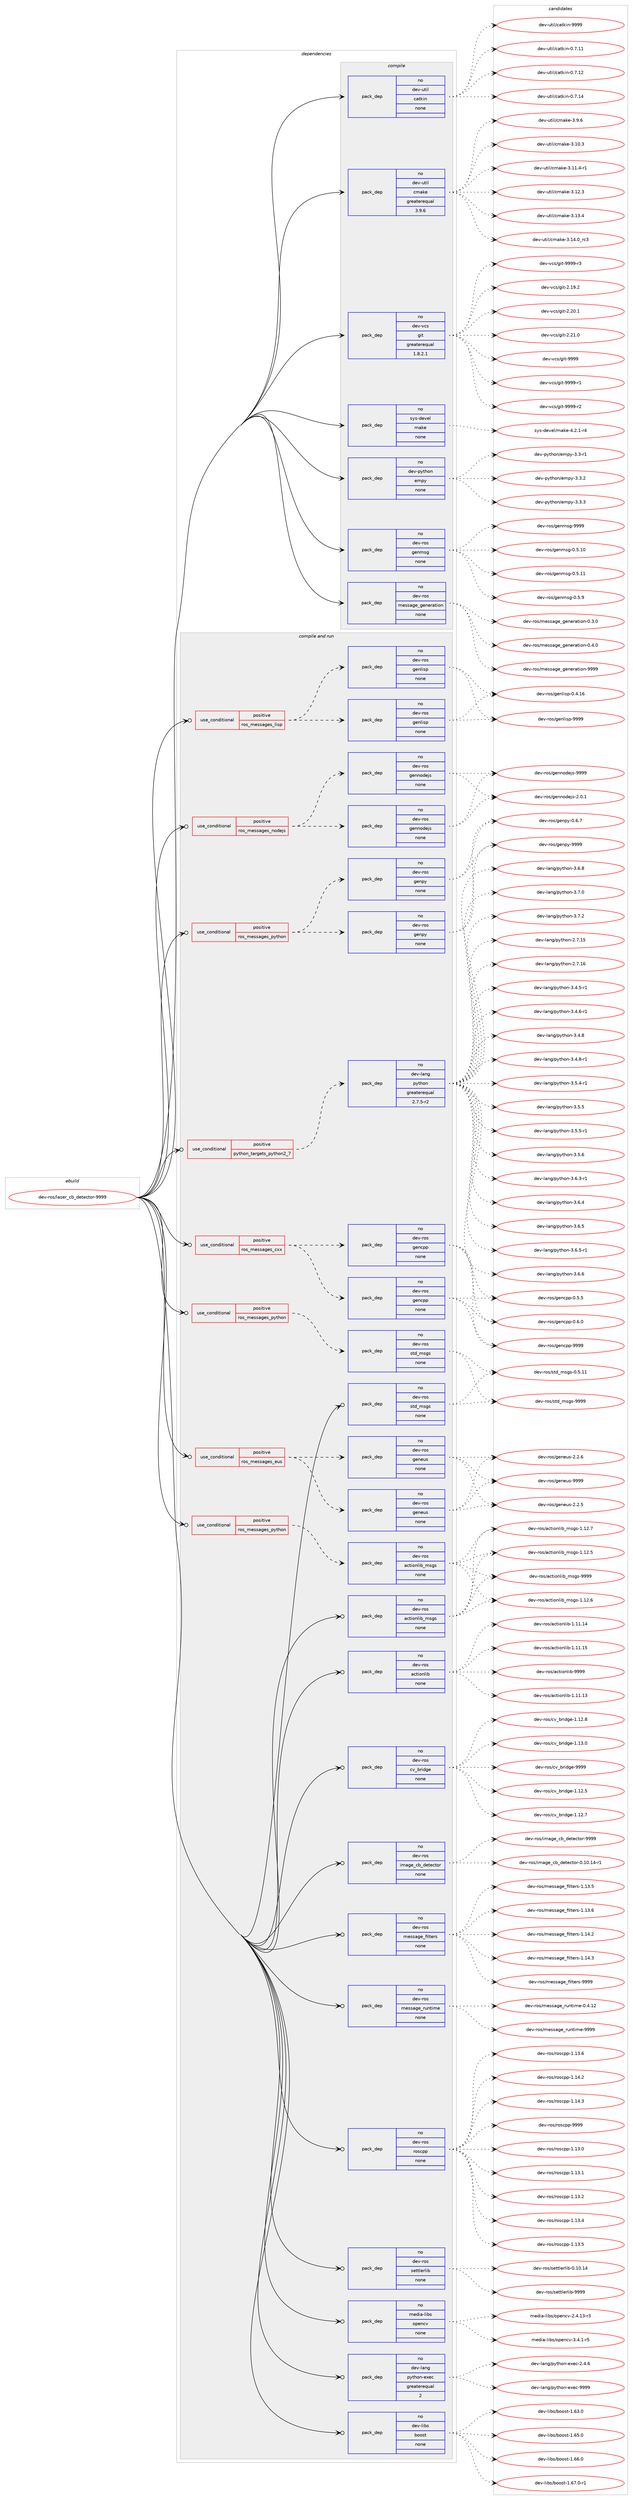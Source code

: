 digraph prolog {

# *************
# Graph options
# *************

newrank=true;
concentrate=true;
compound=true;
graph [rankdir=LR,fontname=Helvetica,fontsize=10,ranksep=1.5];#, ranksep=2.5, nodesep=0.2];
edge  [arrowhead=vee];
node  [fontname=Helvetica,fontsize=10];

# **********
# The ebuild
# **********

subgraph cluster_leftcol {
color=gray;
rank=same;
label=<<i>ebuild</i>>;
id [label="dev-ros/laser_cb_detector-9999", color=red, width=4, href="../dev-ros/laser_cb_detector-9999.svg"];
}

# ****************
# The dependencies
# ****************

subgraph cluster_midcol {
color=gray;
label=<<i>dependencies</i>>;
subgraph cluster_compile {
fillcolor="#eeeeee";
style=filled;
label=<<i>compile</i>>;
subgraph pack1046544 {
dependency1458820 [label=<<TABLE BORDER="0" CELLBORDER="1" CELLSPACING="0" CELLPADDING="4" WIDTH="220"><TR><TD ROWSPAN="6" CELLPADDING="30">pack_dep</TD></TR><TR><TD WIDTH="110">no</TD></TR><TR><TD>dev-python</TD></TR><TR><TD>empy</TD></TR><TR><TD>none</TD></TR><TR><TD></TD></TR></TABLE>>, shape=none, color=blue];
}
id:e -> dependency1458820:w [weight=20,style="solid",arrowhead="vee"];
subgraph pack1046545 {
dependency1458821 [label=<<TABLE BORDER="0" CELLBORDER="1" CELLSPACING="0" CELLPADDING="4" WIDTH="220"><TR><TD ROWSPAN="6" CELLPADDING="30">pack_dep</TD></TR><TR><TD WIDTH="110">no</TD></TR><TR><TD>dev-ros</TD></TR><TR><TD>genmsg</TD></TR><TR><TD>none</TD></TR><TR><TD></TD></TR></TABLE>>, shape=none, color=blue];
}
id:e -> dependency1458821:w [weight=20,style="solid",arrowhead="vee"];
subgraph pack1046546 {
dependency1458822 [label=<<TABLE BORDER="0" CELLBORDER="1" CELLSPACING="0" CELLPADDING="4" WIDTH="220"><TR><TD ROWSPAN="6" CELLPADDING="30">pack_dep</TD></TR><TR><TD WIDTH="110">no</TD></TR><TR><TD>dev-ros</TD></TR><TR><TD>message_generation</TD></TR><TR><TD>none</TD></TR><TR><TD></TD></TR></TABLE>>, shape=none, color=blue];
}
id:e -> dependency1458822:w [weight=20,style="solid",arrowhead="vee"];
subgraph pack1046547 {
dependency1458823 [label=<<TABLE BORDER="0" CELLBORDER="1" CELLSPACING="0" CELLPADDING="4" WIDTH="220"><TR><TD ROWSPAN="6" CELLPADDING="30">pack_dep</TD></TR><TR><TD WIDTH="110">no</TD></TR><TR><TD>dev-util</TD></TR><TR><TD>catkin</TD></TR><TR><TD>none</TD></TR><TR><TD></TD></TR></TABLE>>, shape=none, color=blue];
}
id:e -> dependency1458823:w [weight=20,style="solid",arrowhead="vee"];
subgraph pack1046548 {
dependency1458824 [label=<<TABLE BORDER="0" CELLBORDER="1" CELLSPACING="0" CELLPADDING="4" WIDTH="220"><TR><TD ROWSPAN="6" CELLPADDING="30">pack_dep</TD></TR><TR><TD WIDTH="110">no</TD></TR><TR><TD>dev-util</TD></TR><TR><TD>cmake</TD></TR><TR><TD>greaterequal</TD></TR><TR><TD>3.9.6</TD></TR></TABLE>>, shape=none, color=blue];
}
id:e -> dependency1458824:w [weight=20,style="solid",arrowhead="vee"];
subgraph pack1046549 {
dependency1458825 [label=<<TABLE BORDER="0" CELLBORDER="1" CELLSPACING="0" CELLPADDING="4" WIDTH="220"><TR><TD ROWSPAN="6" CELLPADDING="30">pack_dep</TD></TR><TR><TD WIDTH="110">no</TD></TR><TR><TD>dev-vcs</TD></TR><TR><TD>git</TD></TR><TR><TD>greaterequal</TD></TR><TR><TD>1.8.2.1</TD></TR></TABLE>>, shape=none, color=blue];
}
id:e -> dependency1458825:w [weight=20,style="solid",arrowhead="vee"];
subgraph pack1046550 {
dependency1458826 [label=<<TABLE BORDER="0" CELLBORDER="1" CELLSPACING="0" CELLPADDING="4" WIDTH="220"><TR><TD ROWSPAN="6" CELLPADDING="30">pack_dep</TD></TR><TR><TD WIDTH="110">no</TD></TR><TR><TD>sys-devel</TD></TR><TR><TD>make</TD></TR><TR><TD>none</TD></TR><TR><TD></TD></TR></TABLE>>, shape=none, color=blue];
}
id:e -> dependency1458826:w [weight=20,style="solid",arrowhead="vee"];
}
subgraph cluster_compileandrun {
fillcolor="#eeeeee";
style=filled;
label=<<i>compile and run</i>>;
subgraph cond388886 {
dependency1458827 [label=<<TABLE BORDER="0" CELLBORDER="1" CELLSPACING="0" CELLPADDING="4"><TR><TD ROWSPAN="3" CELLPADDING="10">use_conditional</TD></TR><TR><TD>positive</TD></TR><TR><TD>python_targets_python2_7</TD></TR></TABLE>>, shape=none, color=red];
subgraph pack1046551 {
dependency1458828 [label=<<TABLE BORDER="0" CELLBORDER="1" CELLSPACING="0" CELLPADDING="4" WIDTH="220"><TR><TD ROWSPAN="6" CELLPADDING="30">pack_dep</TD></TR><TR><TD WIDTH="110">no</TD></TR><TR><TD>dev-lang</TD></TR><TR><TD>python</TD></TR><TR><TD>greaterequal</TD></TR><TR><TD>2.7.5-r2</TD></TR></TABLE>>, shape=none, color=blue];
}
dependency1458827:e -> dependency1458828:w [weight=20,style="dashed",arrowhead="vee"];
}
id:e -> dependency1458827:w [weight=20,style="solid",arrowhead="odotvee"];
subgraph cond388887 {
dependency1458829 [label=<<TABLE BORDER="0" CELLBORDER="1" CELLSPACING="0" CELLPADDING="4"><TR><TD ROWSPAN="3" CELLPADDING="10">use_conditional</TD></TR><TR><TD>positive</TD></TR><TR><TD>ros_messages_cxx</TD></TR></TABLE>>, shape=none, color=red];
subgraph pack1046552 {
dependency1458830 [label=<<TABLE BORDER="0" CELLBORDER="1" CELLSPACING="0" CELLPADDING="4" WIDTH="220"><TR><TD ROWSPAN="6" CELLPADDING="30">pack_dep</TD></TR><TR><TD WIDTH="110">no</TD></TR><TR><TD>dev-ros</TD></TR><TR><TD>gencpp</TD></TR><TR><TD>none</TD></TR><TR><TD></TD></TR></TABLE>>, shape=none, color=blue];
}
dependency1458829:e -> dependency1458830:w [weight=20,style="dashed",arrowhead="vee"];
subgraph pack1046553 {
dependency1458831 [label=<<TABLE BORDER="0" CELLBORDER="1" CELLSPACING="0" CELLPADDING="4" WIDTH="220"><TR><TD ROWSPAN="6" CELLPADDING="30">pack_dep</TD></TR><TR><TD WIDTH="110">no</TD></TR><TR><TD>dev-ros</TD></TR><TR><TD>gencpp</TD></TR><TR><TD>none</TD></TR><TR><TD></TD></TR></TABLE>>, shape=none, color=blue];
}
dependency1458829:e -> dependency1458831:w [weight=20,style="dashed",arrowhead="vee"];
}
id:e -> dependency1458829:w [weight=20,style="solid",arrowhead="odotvee"];
subgraph cond388888 {
dependency1458832 [label=<<TABLE BORDER="0" CELLBORDER="1" CELLSPACING="0" CELLPADDING="4"><TR><TD ROWSPAN="3" CELLPADDING="10">use_conditional</TD></TR><TR><TD>positive</TD></TR><TR><TD>ros_messages_eus</TD></TR></TABLE>>, shape=none, color=red];
subgraph pack1046554 {
dependency1458833 [label=<<TABLE BORDER="0" CELLBORDER="1" CELLSPACING="0" CELLPADDING="4" WIDTH="220"><TR><TD ROWSPAN="6" CELLPADDING="30">pack_dep</TD></TR><TR><TD WIDTH="110">no</TD></TR><TR><TD>dev-ros</TD></TR><TR><TD>geneus</TD></TR><TR><TD>none</TD></TR><TR><TD></TD></TR></TABLE>>, shape=none, color=blue];
}
dependency1458832:e -> dependency1458833:w [weight=20,style="dashed",arrowhead="vee"];
subgraph pack1046555 {
dependency1458834 [label=<<TABLE BORDER="0" CELLBORDER="1" CELLSPACING="0" CELLPADDING="4" WIDTH="220"><TR><TD ROWSPAN="6" CELLPADDING="30">pack_dep</TD></TR><TR><TD WIDTH="110">no</TD></TR><TR><TD>dev-ros</TD></TR><TR><TD>geneus</TD></TR><TR><TD>none</TD></TR><TR><TD></TD></TR></TABLE>>, shape=none, color=blue];
}
dependency1458832:e -> dependency1458834:w [weight=20,style="dashed",arrowhead="vee"];
}
id:e -> dependency1458832:w [weight=20,style="solid",arrowhead="odotvee"];
subgraph cond388889 {
dependency1458835 [label=<<TABLE BORDER="0" CELLBORDER="1" CELLSPACING="0" CELLPADDING="4"><TR><TD ROWSPAN="3" CELLPADDING="10">use_conditional</TD></TR><TR><TD>positive</TD></TR><TR><TD>ros_messages_lisp</TD></TR></TABLE>>, shape=none, color=red];
subgraph pack1046556 {
dependency1458836 [label=<<TABLE BORDER="0" CELLBORDER="1" CELLSPACING="0" CELLPADDING="4" WIDTH="220"><TR><TD ROWSPAN="6" CELLPADDING="30">pack_dep</TD></TR><TR><TD WIDTH="110">no</TD></TR><TR><TD>dev-ros</TD></TR><TR><TD>genlisp</TD></TR><TR><TD>none</TD></TR><TR><TD></TD></TR></TABLE>>, shape=none, color=blue];
}
dependency1458835:e -> dependency1458836:w [weight=20,style="dashed",arrowhead="vee"];
subgraph pack1046557 {
dependency1458837 [label=<<TABLE BORDER="0" CELLBORDER="1" CELLSPACING="0" CELLPADDING="4" WIDTH="220"><TR><TD ROWSPAN="6" CELLPADDING="30">pack_dep</TD></TR><TR><TD WIDTH="110">no</TD></TR><TR><TD>dev-ros</TD></TR><TR><TD>genlisp</TD></TR><TR><TD>none</TD></TR><TR><TD></TD></TR></TABLE>>, shape=none, color=blue];
}
dependency1458835:e -> dependency1458837:w [weight=20,style="dashed",arrowhead="vee"];
}
id:e -> dependency1458835:w [weight=20,style="solid",arrowhead="odotvee"];
subgraph cond388890 {
dependency1458838 [label=<<TABLE BORDER="0" CELLBORDER="1" CELLSPACING="0" CELLPADDING="4"><TR><TD ROWSPAN="3" CELLPADDING="10">use_conditional</TD></TR><TR><TD>positive</TD></TR><TR><TD>ros_messages_nodejs</TD></TR></TABLE>>, shape=none, color=red];
subgraph pack1046558 {
dependency1458839 [label=<<TABLE BORDER="0" CELLBORDER="1" CELLSPACING="0" CELLPADDING="4" WIDTH="220"><TR><TD ROWSPAN="6" CELLPADDING="30">pack_dep</TD></TR><TR><TD WIDTH="110">no</TD></TR><TR><TD>dev-ros</TD></TR><TR><TD>gennodejs</TD></TR><TR><TD>none</TD></TR><TR><TD></TD></TR></TABLE>>, shape=none, color=blue];
}
dependency1458838:e -> dependency1458839:w [weight=20,style="dashed",arrowhead="vee"];
subgraph pack1046559 {
dependency1458840 [label=<<TABLE BORDER="0" CELLBORDER="1" CELLSPACING="0" CELLPADDING="4" WIDTH="220"><TR><TD ROWSPAN="6" CELLPADDING="30">pack_dep</TD></TR><TR><TD WIDTH="110">no</TD></TR><TR><TD>dev-ros</TD></TR><TR><TD>gennodejs</TD></TR><TR><TD>none</TD></TR><TR><TD></TD></TR></TABLE>>, shape=none, color=blue];
}
dependency1458838:e -> dependency1458840:w [weight=20,style="dashed",arrowhead="vee"];
}
id:e -> dependency1458838:w [weight=20,style="solid",arrowhead="odotvee"];
subgraph cond388891 {
dependency1458841 [label=<<TABLE BORDER="0" CELLBORDER="1" CELLSPACING="0" CELLPADDING="4"><TR><TD ROWSPAN="3" CELLPADDING="10">use_conditional</TD></TR><TR><TD>positive</TD></TR><TR><TD>ros_messages_python</TD></TR></TABLE>>, shape=none, color=red];
subgraph pack1046560 {
dependency1458842 [label=<<TABLE BORDER="0" CELLBORDER="1" CELLSPACING="0" CELLPADDING="4" WIDTH="220"><TR><TD ROWSPAN="6" CELLPADDING="30">pack_dep</TD></TR><TR><TD WIDTH="110">no</TD></TR><TR><TD>dev-ros</TD></TR><TR><TD>actionlib_msgs</TD></TR><TR><TD>none</TD></TR><TR><TD></TD></TR></TABLE>>, shape=none, color=blue];
}
dependency1458841:e -> dependency1458842:w [weight=20,style="dashed",arrowhead="vee"];
}
id:e -> dependency1458841:w [weight=20,style="solid",arrowhead="odotvee"];
subgraph cond388892 {
dependency1458843 [label=<<TABLE BORDER="0" CELLBORDER="1" CELLSPACING="0" CELLPADDING="4"><TR><TD ROWSPAN="3" CELLPADDING="10">use_conditional</TD></TR><TR><TD>positive</TD></TR><TR><TD>ros_messages_python</TD></TR></TABLE>>, shape=none, color=red];
subgraph pack1046561 {
dependency1458844 [label=<<TABLE BORDER="0" CELLBORDER="1" CELLSPACING="0" CELLPADDING="4" WIDTH="220"><TR><TD ROWSPAN="6" CELLPADDING="30">pack_dep</TD></TR><TR><TD WIDTH="110">no</TD></TR><TR><TD>dev-ros</TD></TR><TR><TD>genpy</TD></TR><TR><TD>none</TD></TR><TR><TD></TD></TR></TABLE>>, shape=none, color=blue];
}
dependency1458843:e -> dependency1458844:w [weight=20,style="dashed",arrowhead="vee"];
subgraph pack1046562 {
dependency1458845 [label=<<TABLE BORDER="0" CELLBORDER="1" CELLSPACING="0" CELLPADDING="4" WIDTH="220"><TR><TD ROWSPAN="6" CELLPADDING="30">pack_dep</TD></TR><TR><TD WIDTH="110">no</TD></TR><TR><TD>dev-ros</TD></TR><TR><TD>genpy</TD></TR><TR><TD>none</TD></TR><TR><TD></TD></TR></TABLE>>, shape=none, color=blue];
}
dependency1458843:e -> dependency1458845:w [weight=20,style="dashed",arrowhead="vee"];
}
id:e -> dependency1458843:w [weight=20,style="solid",arrowhead="odotvee"];
subgraph cond388893 {
dependency1458846 [label=<<TABLE BORDER="0" CELLBORDER="1" CELLSPACING="0" CELLPADDING="4"><TR><TD ROWSPAN="3" CELLPADDING="10">use_conditional</TD></TR><TR><TD>positive</TD></TR><TR><TD>ros_messages_python</TD></TR></TABLE>>, shape=none, color=red];
subgraph pack1046563 {
dependency1458847 [label=<<TABLE BORDER="0" CELLBORDER="1" CELLSPACING="0" CELLPADDING="4" WIDTH="220"><TR><TD ROWSPAN="6" CELLPADDING="30">pack_dep</TD></TR><TR><TD WIDTH="110">no</TD></TR><TR><TD>dev-ros</TD></TR><TR><TD>std_msgs</TD></TR><TR><TD>none</TD></TR><TR><TD></TD></TR></TABLE>>, shape=none, color=blue];
}
dependency1458846:e -> dependency1458847:w [weight=20,style="dashed",arrowhead="vee"];
}
id:e -> dependency1458846:w [weight=20,style="solid",arrowhead="odotvee"];
subgraph pack1046564 {
dependency1458848 [label=<<TABLE BORDER="0" CELLBORDER="1" CELLSPACING="0" CELLPADDING="4" WIDTH="220"><TR><TD ROWSPAN="6" CELLPADDING="30">pack_dep</TD></TR><TR><TD WIDTH="110">no</TD></TR><TR><TD>dev-lang</TD></TR><TR><TD>python-exec</TD></TR><TR><TD>greaterequal</TD></TR><TR><TD>2</TD></TR></TABLE>>, shape=none, color=blue];
}
id:e -> dependency1458848:w [weight=20,style="solid",arrowhead="odotvee"];
subgraph pack1046565 {
dependency1458849 [label=<<TABLE BORDER="0" CELLBORDER="1" CELLSPACING="0" CELLPADDING="4" WIDTH="220"><TR><TD ROWSPAN="6" CELLPADDING="30">pack_dep</TD></TR><TR><TD WIDTH="110">no</TD></TR><TR><TD>dev-libs</TD></TR><TR><TD>boost</TD></TR><TR><TD>none</TD></TR><TR><TD></TD></TR></TABLE>>, shape=none, color=blue];
}
id:e -> dependency1458849:w [weight=20,style="solid",arrowhead="odotvee"];
subgraph pack1046566 {
dependency1458850 [label=<<TABLE BORDER="0" CELLBORDER="1" CELLSPACING="0" CELLPADDING="4" WIDTH="220"><TR><TD ROWSPAN="6" CELLPADDING="30">pack_dep</TD></TR><TR><TD WIDTH="110">no</TD></TR><TR><TD>dev-ros</TD></TR><TR><TD>actionlib</TD></TR><TR><TD>none</TD></TR><TR><TD></TD></TR></TABLE>>, shape=none, color=blue];
}
id:e -> dependency1458850:w [weight=20,style="solid",arrowhead="odotvee"];
subgraph pack1046567 {
dependency1458851 [label=<<TABLE BORDER="0" CELLBORDER="1" CELLSPACING="0" CELLPADDING="4" WIDTH="220"><TR><TD ROWSPAN="6" CELLPADDING="30">pack_dep</TD></TR><TR><TD WIDTH="110">no</TD></TR><TR><TD>dev-ros</TD></TR><TR><TD>actionlib_msgs</TD></TR><TR><TD>none</TD></TR><TR><TD></TD></TR></TABLE>>, shape=none, color=blue];
}
id:e -> dependency1458851:w [weight=20,style="solid",arrowhead="odotvee"];
subgraph pack1046568 {
dependency1458852 [label=<<TABLE BORDER="0" CELLBORDER="1" CELLSPACING="0" CELLPADDING="4" WIDTH="220"><TR><TD ROWSPAN="6" CELLPADDING="30">pack_dep</TD></TR><TR><TD WIDTH="110">no</TD></TR><TR><TD>dev-ros</TD></TR><TR><TD>cv_bridge</TD></TR><TR><TD>none</TD></TR><TR><TD></TD></TR></TABLE>>, shape=none, color=blue];
}
id:e -> dependency1458852:w [weight=20,style="solid",arrowhead="odotvee"];
subgraph pack1046569 {
dependency1458853 [label=<<TABLE BORDER="0" CELLBORDER="1" CELLSPACING="0" CELLPADDING="4" WIDTH="220"><TR><TD ROWSPAN="6" CELLPADDING="30">pack_dep</TD></TR><TR><TD WIDTH="110">no</TD></TR><TR><TD>dev-ros</TD></TR><TR><TD>image_cb_detector</TD></TR><TR><TD>none</TD></TR><TR><TD></TD></TR></TABLE>>, shape=none, color=blue];
}
id:e -> dependency1458853:w [weight=20,style="solid",arrowhead="odotvee"];
subgraph pack1046570 {
dependency1458854 [label=<<TABLE BORDER="0" CELLBORDER="1" CELLSPACING="0" CELLPADDING="4" WIDTH="220"><TR><TD ROWSPAN="6" CELLPADDING="30">pack_dep</TD></TR><TR><TD WIDTH="110">no</TD></TR><TR><TD>dev-ros</TD></TR><TR><TD>message_filters</TD></TR><TR><TD>none</TD></TR><TR><TD></TD></TR></TABLE>>, shape=none, color=blue];
}
id:e -> dependency1458854:w [weight=20,style="solid",arrowhead="odotvee"];
subgraph pack1046571 {
dependency1458855 [label=<<TABLE BORDER="0" CELLBORDER="1" CELLSPACING="0" CELLPADDING="4" WIDTH="220"><TR><TD ROWSPAN="6" CELLPADDING="30">pack_dep</TD></TR><TR><TD WIDTH="110">no</TD></TR><TR><TD>dev-ros</TD></TR><TR><TD>message_runtime</TD></TR><TR><TD>none</TD></TR><TR><TD></TD></TR></TABLE>>, shape=none, color=blue];
}
id:e -> dependency1458855:w [weight=20,style="solid",arrowhead="odotvee"];
subgraph pack1046572 {
dependency1458856 [label=<<TABLE BORDER="0" CELLBORDER="1" CELLSPACING="0" CELLPADDING="4" WIDTH="220"><TR><TD ROWSPAN="6" CELLPADDING="30">pack_dep</TD></TR><TR><TD WIDTH="110">no</TD></TR><TR><TD>dev-ros</TD></TR><TR><TD>roscpp</TD></TR><TR><TD>none</TD></TR><TR><TD></TD></TR></TABLE>>, shape=none, color=blue];
}
id:e -> dependency1458856:w [weight=20,style="solid",arrowhead="odotvee"];
subgraph pack1046573 {
dependency1458857 [label=<<TABLE BORDER="0" CELLBORDER="1" CELLSPACING="0" CELLPADDING="4" WIDTH="220"><TR><TD ROWSPAN="6" CELLPADDING="30">pack_dep</TD></TR><TR><TD WIDTH="110">no</TD></TR><TR><TD>dev-ros</TD></TR><TR><TD>settlerlib</TD></TR><TR><TD>none</TD></TR><TR><TD></TD></TR></TABLE>>, shape=none, color=blue];
}
id:e -> dependency1458857:w [weight=20,style="solid",arrowhead="odotvee"];
subgraph pack1046574 {
dependency1458858 [label=<<TABLE BORDER="0" CELLBORDER="1" CELLSPACING="0" CELLPADDING="4" WIDTH="220"><TR><TD ROWSPAN="6" CELLPADDING="30">pack_dep</TD></TR><TR><TD WIDTH="110">no</TD></TR><TR><TD>dev-ros</TD></TR><TR><TD>std_msgs</TD></TR><TR><TD>none</TD></TR><TR><TD></TD></TR></TABLE>>, shape=none, color=blue];
}
id:e -> dependency1458858:w [weight=20,style="solid",arrowhead="odotvee"];
subgraph pack1046575 {
dependency1458859 [label=<<TABLE BORDER="0" CELLBORDER="1" CELLSPACING="0" CELLPADDING="4" WIDTH="220"><TR><TD ROWSPAN="6" CELLPADDING="30">pack_dep</TD></TR><TR><TD WIDTH="110">no</TD></TR><TR><TD>media-libs</TD></TR><TR><TD>opencv</TD></TR><TR><TD>none</TD></TR><TR><TD></TD></TR></TABLE>>, shape=none, color=blue];
}
id:e -> dependency1458859:w [weight=20,style="solid",arrowhead="odotvee"];
}
subgraph cluster_run {
fillcolor="#eeeeee";
style=filled;
label=<<i>run</i>>;
}
}

# **************
# The candidates
# **************

subgraph cluster_choices {
rank=same;
color=gray;
label=<<i>candidates</i>>;

subgraph choice1046544 {
color=black;
nodesep=1;
choice1001011184511212111610411111047101109112121455146514511449 [label="dev-python/empy-3.3-r1", color=red, width=4,href="../dev-python/empy-3.3-r1.svg"];
choice1001011184511212111610411111047101109112121455146514650 [label="dev-python/empy-3.3.2", color=red, width=4,href="../dev-python/empy-3.3.2.svg"];
choice1001011184511212111610411111047101109112121455146514651 [label="dev-python/empy-3.3.3", color=red, width=4,href="../dev-python/empy-3.3.3.svg"];
dependency1458820:e -> choice1001011184511212111610411111047101109112121455146514511449:w [style=dotted,weight="100"];
dependency1458820:e -> choice1001011184511212111610411111047101109112121455146514650:w [style=dotted,weight="100"];
dependency1458820:e -> choice1001011184511212111610411111047101109112121455146514651:w [style=dotted,weight="100"];
}
subgraph choice1046545 {
color=black;
nodesep=1;
choice100101118451141111154710310111010911510345484653464948 [label="dev-ros/genmsg-0.5.10", color=red, width=4,href="../dev-ros/genmsg-0.5.10.svg"];
choice100101118451141111154710310111010911510345484653464949 [label="dev-ros/genmsg-0.5.11", color=red, width=4,href="../dev-ros/genmsg-0.5.11.svg"];
choice1001011184511411111547103101110109115103454846534657 [label="dev-ros/genmsg-0.5.9", color=red, width=4,href="../dev-ros/genmsg-0.5.9.svg"];
choice10010111845114111115471031011101091151034557575757 [label="dev-ros/genmsg-9999", color=red, width=4,href="../dev-ros/genmsg-9999.svg"];
dependency1458821:e -> choice100101118451141111154710310111010911510345484653464948:w [style=dotted,weight="100"];
dependency1458821:e -> choice100101118451141111154710310111010911510345484653464949:w [style=dotted,weight="100"];
dependency1458821:e -> choice1001011184511411111547103101110109115103454846534657:w [style=dotted,weight="100"];
dependency1458821:e -> choice10010111845114111115471031011101091151034557575757:w [style=dotted,weight="100"];
}
subgraph choice1046546 {
color=black;
nodesep=1;
choice1001011184511411111547109101115115971031019510310111010111497116105111110454846514648 [label="dev-ros/message_generation-0.3.0", color=red, width=4,href="../dev-ros/message_generation-0.3.0.svg"];
choice1001011184511411111547109101115115971031019510310111010111497116105111110454846524648 [label="dev-ros/message_generation-0.4.0", color=red, width=4,href="../dev-ros/message_generation-0.4.0.svg"];
choice10010111845114111115471091011151159710310195103101110101114971161051111104557575757 [label="dev-ros/message_generation-9999", color=red, width=4,href="../dev-ros/message_generation-9999.svg"];
dependency1458822:e -> choice1001011184511411111547109101115115971031019510310111010111497116105111110454846514648:w [style=dotted,weight="100"];
dependency1458822:e -> choice1001011184511411111547109101115115971031019510310111010111497116105111110454846524648:w [style=dotted,weight="100"];
dependency1458822:e -> choice10010111845114111115471091011151159710310195103101110101114971161051111104557575757:w [style=dotted,weight="100"];
}
subgraph choice1046547 {
color=black;
nodesep=1;
choice1001011184511711610510847999711610710511045484655464949 [label="dev-util/catkin-0.7.11", color=red, width=4,href="../dev-util/catkin-0.7.11.svg"];
choice1001011184511711610510847999711610710511045484655464950 [label="dev-util/catkin-0.7.12", color=red, width=4,href="../dev-util/catkin-0.7.12.svg"];
choice1001011184511711610510847999711610710511045484655464952 [label="dev-util/catkin-0.7.14", color=red, width=4,href="../dev-util/catkin-0.7.14.svg"];
choice100101118451171161051084799971161071051104557575757 [label="dev-util/catkin-9999", color=red, width=4,href="../dev-util/catkin-9999.svg"];
dependency1458823:e -> choice1001011184511711610510847999711610710511045484655464949:w [style=dotted,weight="100"];
dependency1458823:e -> choice1001011184511711610510847999711610710511045484655464950:w [style=dotted,weight="100"];
dependency1458823:e -> choice1001011184511711610510847999711610710511045484655464952:w [style=dotted,weight="100"];
dependency1458823:e -> choice100101118451171161051084799971161071051104557575757:w [style=dotted,weight="100"];
}
subgraph choice1046548 {
color=black;
nodesep=1;
choice1001011184511711610510847991099710710145514649484651 [label="dev-util/cmake-3.10.3", color=red, width=4,href="../dev-util/cmake-3.10.3.svg"];
choice10010111845117116105108479910997107101455146494946524511449 [label="dev-util/cmake-3.11.4-r1", color=red, width=4,href="../dev-util/cmake-3.11.4-r1.svg"];
choice1001011184511711610510847991099710710145514649504651 [label="dev-util/cmake-3.12.3", color=red, width=4,href="../dev-util/cmake-3.12.3.svg"];
choice1001011184511711610510847991099710710145514649514652 [label="dev-util/cmake-3.13.4", color=red, width=4,href="../dev-util/cmake-3.13.4.svg"];
choice1001011184511711610510847991099710710145514649524648951149951 [label="dev-util/cmake-3.14.0_rc3", color=red, width=4,href="../dev-util/cmake-3.14.0_rc3.svg"];
choice10010111845117116105108479910997107101455146574654 [label="dev-util/cmake-3.9.6", color=red, width=4,href="../dev-util/cmake-3.9.6.svg"];
dependency1458824:e -> choice1001011184511711610510847991099710710145514649484651:w [style=dotted,weight="100"];
dependency1458824:e -> choice10010111845117116105108479910997107101455146494946524511449:w [style=dotted,weight="100"];
dependency1458824:e -> choice1001011184511711610510847991099710710145514649504651:w [style=dotted,weight="100"];
dependency1458824:e -> choice1001011184511711610510847991099710710145514649514652:w [style=dotted,weight="100"];
dependency1458824:e -> choice1001011184511711610510847991099710710145514649524648951149951:w [style=dotted,weight="100"];
dependency1458824:e -> choice10010111845117116105108479910997107101455146574654:w [style=dotted,weight="100"];
}
subgraph choice1046549 {
color=black;
nodesep=1;
choice10010111845118991154710310511645504649574650 [label="dev-vcs/git-2.19.2", color=red, width=4,href="../dev-vcs/git-2.19.2.svg"];
choice10010111845118991154710310511645504650484649 [label="dev-vcs/git-2.20.1", color=red, width=4,href="../dev-vcs/git-2.20.1.svg"];
choice10010111845118991154710310511645504650494648 [label="dev-vcs/git-2.21.0", color=red, width=4,href="../dev-vcs/git-2.21.0.svg"];
choice1001011184511899115471031051164557575757 [label="dev-vcs/git-9999", color=red, width=4,href="../dev-vcs/git-9999.svg"];
choice10010111845118991154710310511645575757574511449 [label="dev-vcs/git-9999-r1", color=red, width=4,href="../dev-vcs/git-9999-r1.svg"];
choice10010111845118991154710310511645575757574511450 [label="dev-vcs/git-9999-r2", color=red, width=4,href="../dev-vcs/git-9999-r2.svg"];
choice10010111845118991154710310511645575757574511451 [label="dev-vcs/git-9999-r3", color=red, width=4,href="../dev-vcs/git-9999-r3.svg"];
dependency1458825:e -> choice10010111845118991154710310511645504649574650:w [style=dotted,weight="100"];
dependency1458825:e -> choice10010111845118991154710310511645504650484649:w [style=dotted,weight="100"];
dependency1458825:e -> choice10010111845118991154710310511645504650494648:w [style=dotted,weight="100"];
dependency1458825:e -> choice1001011184511899115471031051164557575757:w [style=dotted,weight="100"];
dependency1458825:e -> choice10010111845118991154710310511645575757574511449:w [style=dotted,weight="100"];
dependency1458825:e -> choice10010111845118991154710310511645575757574511450:w [style=dotted,weight="100"];
dependency1458825:e -> choice10010111845118991154710310511645575757574511451:w [style=dotted,weight="100"];
}
subgraph choice1046550 {
color=black;
nodesep=1;
choice1151211154510010111810110847109971071014552465046494511452 [label="sys-devel/make-4.2.1-r4", color=red, width=4,href="../sys-devel/make-4.2.1-r4.svg"];
dependency1458826:e -> choice1151211154510010111810110847109971071014552465046494511452:w [style=dotted,weight="100"];
}
subgraph choice1046551 {
color=black;
nodesep=1;
choice10010111845108971101034711212111610411111045504655464953 [label="dev-lang/python-2.7.15", color=red, width=4,href="../dev-lang/python-2.7.15.svg"];
choice10010111845108971101034711212111610411111045504655464954 [label="dev-lang/python-2.7.16", color=red, width=4,href="../dev-lang/python-2.7.16.svg"];
choice1001011184510897110103471121211161041111104551465246534511449 [label="dev-lang/python-3.4.5-r1", color=red, width=4,href="../dev-lang/python-3.4.5-r1.svg"];
choice1001011184510897110103471121211161041111104551465246544511449 [label="dev-lang/python-3.4.6-r1", color=red, width=4,href="../dev-lang/python-3.4.6-r1.svg"];
choice100101118451089711010347112121116104111110455146524656 [label="dev-lang/python-3.4.8", color=red, width=4,href="../dev-lang/python-3.4.8.svg"];
choice1001011184510897110103471121211161041111104551465246564511449 [label="dev-lang/python-3.4.8-r1", color=red, width=4,href="../dev-lang/python-3.4.8-r1.svg"];
choice1001011184510897110103471121211161041111104551465346524511449 [label="dev-lang/python-3.5.4-r1", color=red, width=4,href="../dev-lang/python-3.5.4-r1.svg"];
choice100101118451089711010347112121116104111110455146534653 [label="dev-lang/python-3.5.5", color=red, width=4,href="../dev-lang/python-3.5.5.svg"];
choice1001011184510897110103471121211161041111104551465346534511449 [label="dev-lang/python-3.5.5-r1", color=red, width=4,href="../dev-lang/python-3.5.5-r1.svg"];
choice100101118451089711010347112121116104111110455146534654 [label="dev-lang/python-3.5.6", color=red, width=4,href="../dev-lang/python-3.5.6.svg"];
choice1001011184510897110103471121211161041111104551465446514511449 [label="dev-lang/python-3.6.3-r1", color=red, width=4,href="../dev-lang/python-3.6.3-r1.svg"];
choice100101118451089711010347112121116104111110455146544652 [label="dev-lang/python-3.6.4", color=red, width=4,href="../dev-lang/python-3.6.4.svg"];
choice100101118451089711010347112121116104111110455146544653 [label="dev-lang/python-3.6.5", color=red, width=4,href="../dev-lang/python-3.6.5.svg"];
choice1001011184510897110103471121211161041111104551465446534511449 [label="dev-lang/python-3.6.5-r1", color=red, width=4,href="../dev-lang/python-3.6.5-r1.svg"];
choice100101118451089711010347112121116104111110455146544654 [label="dev-lang/python-3.6.6", color=red, width=4,href="../dev-lang/python-3.6.6.svg"];
choice100101118451089711010347112121116104111110455146544656 [label="dev-lang/python-3.6.8", color=red, width=4,href="../dev-lang/python-3.6.8.svg"];
choice100101118451089711010347112121116104111110455146554648 [label="dev-lang/python-3.7.0", color=red, width=4,href="../dev-lang/python-3.7.0.svg"];
choice100101118451089711010347112121116104111110455146554650 [label="dev-lang/python-3.7.2", color=red, width=4,href="../dev-lang/python-3.7.2.svg"];
dependency1458828:e -> choice10010111845108971101034711212111610411111045504655464953:w [style=dotted,weight="100"];
dependency1458828:e -> choice10010111845108971101034711212111610411111045504655464954:w [style=dotted,weight="100"];
dependency1458828:e -> choice1001011184510897110103471121211161041111104551465246534511449:w [style=dotted,weight="100"];
dependency1458828:e -> choice1001011184510897110103471121211161041111104551465246544511449:w [style=dotted,weight="100"];
dependency1458828:e -> choice100101118451089711010347112121116104111110455146524656:w [style=dotted,weight="100"];
dependency1458828:e -> choice1001011184510897110103471121211161041111104551465246564511449:w [style=dotted,weight="100"];
dependency1458828:e -> choice1001011184510897110103471121211161041111104551465346524511449:w [style=dotted,weight="100"];
dependency1458828:e -> choice100101118451089711010347112121116104111110455146534653:w [style=dotted,weight="100"];
dependency1458828:e -> choice1001011184510897110103471121211161041111104551465346534511449:w [style=dotted,weight="100"];
dependency1458828:e -> choice100101118451089711010347112121116104111110455146534654:w [style=dotted,weight="100"];
dependency1458828:e -> choice1001011184510897110103471121211161041111104551465446514511449:w [style=dotted,weight="100"];
dependency1458828:e -> choice100101118451089711010347112121116104111110455146544652:w [style=dotted,weight="100"];
dependency1458828:e -> choice100101118451089711010347112121116104111110455146544653:w [style=dotted,weight="100"];
dependency1458828:e -> choice1001011184510897110103471121211161041111104551465446534511449:w [style=dotted,weight="100"];
dependency1458828:e -> choice100101118451089711010347112121116104111110455146544654:w [style=dotted,weight="100"];
dependency1458828:e -> choice100101118451089711010347112121116104111110455146544656:w [style=dotted,weight="100"];
dependency1458828:e -> choice100101118451089711010347112121116104111110455146554648:w [style=dotted,weight="100"];
dependency1458828:e -> choice100101118451089711010347112121116104111110455146554650:w [style=dotted,weight="100"];
}
subgraph choice1046552 {
color=black;
nodesep=1;
choice100101118451141111154710310111099112112454846534653 [label="dev-ros/gencpp-0.5.5", color=red, width=4,href="../dev-ros/gencpp-0.5.5.svg"];
choice100101118451141111154710310111099112112454846544648 [label="dev-ros/gencpp-0.6.0", color=red, width=4,href="../dev-ros/gencpp-0.6.0.svg"];
choice1001011184511411111547103101110991121124557575757 [label="dev-ros/gencpp-9999", color=red, width=4,href="../dev-ros/gencpp-9999.svg"];
dependency1458830:e -> choice100101118451141111154710310111099112112454846534653:w [style=dotted,weight="100"];
dependency1458830:e -> choice100101118451141111154710310111099112112454846544648:w [style=dotted,weight="100"];
dependency1458830:e -> choice1001011184511411111547103101110991121124557575757:w [style=dotted,weight="100"];
}
subgraph choice1046553 {
color=black;
nodesep=1;
choice100101118451141111154710310111099112112454846534653 [label="dev-ros/gencpp-0.5.5", color=red, width=4,href="../dev-ros/gencpp-0.5.5.svg"];
choice100101118451141111154710310111099112112454846544648 [label="dev-ros/gencpp-0.6.0", color=red, width=4,href="../dev-ros/gencpp-0.6.0.svg"];
choice1001011184511411111547103101110991121124557575757 [label="dev-ros/gencpp-9999", color=red, width=4,href="../dev-ros/gencpp-9999.svg"];
dependency1458831:e -> choice100101118451141111154710310111099112112454846534653:w [style=dotted,weight="100"];
dependency1458831:e -> choice100101118451141111154710310111099112112454846544648:w [style=dotted,weight="100"];
dependency1458831:e -> choice1001011184511411111547103101110991121124557575757:w [style=dotted,weight="100"];
}
subgraph choice1046554 {
color=black;
nodesep=1;
choice1001011184511411111547103101110101117115455046504653 [label="dev-ros/geneus-2.2.5", color=red, width=4,href="../dev-ros/geneus-2.2.5.svg"];
choice1001011184511411111547103101110101117115455046504654 [label="dev-ros/geneus-2.2.6", color=red, width=4,href="../dev-ros/geneus-2.2.6.svg"];
choice10010111845114111115471031011101011171154557575757 [label="dev-ros/geneus-9999", color=red, width=4,href="../dev-ros/geneus-9999.svg"];
dependency1458833:e -> choice1001011184511411111547103101110101117115455046504653:w [style=dotted,weight="100"];
dependency1458833:e -> choice1001011184511411111547103101110101117115455046504654:w [style=dotted,weight="100"];
dependency1458833:e -> choice10010111845114111115471031011101011171154557575757:w [style=dotted,weight="100"];
}
subgraph choice1046555 {
color=black;
nodesep=1;
choice1001011184511411111547103101110101117115455046504653 [label="dev-ros/geneus-2.2.5", color=red, width=4,href="../dev-ros/geneus-2.2.5.svg"];
choice1001011184511411111547103101110101117115455046504654 [label="dev-ros/geneus-2.2.6", color=red, width=4,href="../dev-ros/geneus-2.2.6.svg"];
choice10010111845114111115471031011101011171154557575757 [label="dev-ros/geneus-9999", color=red, width=4,href="../dev-ros/geneus-9999.svg"];
dependency1458834:e -> choice1001011184511411111547103101110101117115455046504653:w [style=dotted,weight="100"];
dependency1458834:e -> choice1001011184511411111547103101110101117115455046504654:w [style=dotted,weight="100"];
dependency1458834:e -> choice10010111845114111115471031011101011171154557575757:w [style=dotted,weight="100"];
}
subgraph choice1046556 {
color=black;
nodesep=1;
choice100101118451141111154710310111010810511511245484652464954 [label="dev-ros/genlisp-0.4.16", color=red, width=4,href="../dev-ros/genlisp-0.4.16.svg"];
choice10010111845114111115471031011101081051151124557575757 [label="dev-ros/genlisp-9999", color=red, width=4,href="../dev-ros/genlisp-9999.svg"];
dependency1458836:e -> choice100101118451141111154710310111010810511511245484652464954:w [style=dotted,weight="100"];
dependency1458836:e -> choice10010111845114111115471031011101081051151124557575757:w [style=dotted,weight="100"];
}
subgraph choice1046557 {
color=black;
nodesep=1;
choice100101118451141111154710310111010810511511245484652464954 [label="dev-ros/genlisp-0.4.16", color=red, width=4,href="../dev-ros/genlisp-0.4.16.svg"];
choice10010111845114111115471031011101081051151124557575757 [label="dev-ros/genlisp-9999", color=red, width=4,href="../dev-ros/genlisp-9999.svg"];
dependency1458837:e -> choice100101118451141111154710310111010810511511245484652464954:w [style=dotted,weight="100"];
dependency1458837:e -> choice10010111845114111115471031011101081051151124557575757:w [style=dotted,weight="100"];
}
subgraph choice1046558 {
color=black;
nodesep=1;
choice1001011184511411111547103101110110111100101106115455046484649 [label="dev-ros/gennodejs-2.0.1", color=red, width=4,href="../dev-ros/gennodejs-2.0.1.svg"];
choice10010111845114111115471031011101101111001011061154557575757 [label="dev-ros/gennodejs-9999", color=red, width=4,href="../dev-ros/gennodejs-9999.svg"];
dependency1458839:e -> choice1001011184511411111547103101110110111100101106115455046484649:w [style=dotted,weight="100"];
dependency1458839:e -> choice10010111845114111115471031011101101111001011061154557575757:w [style=dotted,weight="100"];
}
subgraph choice1046559 {
color=black;
nodesep=1;
choice1001011184511411111547103101110110111100101106115455046484649 [label="dev-ros/gennodejs-2.0.1", color=red, width=4,href="../dev-ros/gennodejs-2.0.1.svg"];
choice10010111845114111115471031011101101111001011061154557575757 [label="dev-ros/gennodejs-9999", color=red, width=4,href="../dev-ros/gennodejs-9999.svg"];
dependency1458840:e -> choice1001011184511411111547103101110110111100101106115455046484649:w [style=dotted,weight="100"];
dependency1458840:e -> choice10010111845114111115471031011101101111001011061154557575757:w [style=dotted,weight="100"];
}
subgraph choice1046560 {
color=black;
nodesep=1;
choice10010111845114111115479799116105111110108105989510911510311545494649504653 [label="dev-ros/actionlib_msgs-1.12.5", color=red, width=4,href="../dev-ros/actionlib_msgs-1.12.5.svg"];
choice10010111845114111115479799116105111110108105989510911510311545494649504654 [label="dev-ros/actionlib_msgs-1.12.6", color=red, width=4,href="../dev-ros/actionlib_msgs-1.12.6.svg"];
choice10010111845114111115479799116105111110108105989510911510311545494649504655 [label="dev-ros/actionlib_msgs-1.12.7", color=red, width=4,href="../dev-ros/actionlib_msgs-1.12.7.svg"];
choice1001011184511411111547979911610511111010810598951091151031154557575757 [label="dev-ros/actionlib_msgs-9999", color=red, width=4,href="../dev-ros/actionlib_msgs-9999.svg"];
dependency1458842:e -> choice10010111845114111115479799116105111110108105989510911510311545494649504653:w [style=dotted,weight="100"];
dependency1458842:e -> choice10010111845114111115479799116105111110108105989510911510311545494649504654:w [style=dotted,weight="100"];
dependency1458842:e -> choice10010111845114111115479799116105111110108105989510911510311545494649504655:w [style=dotted,weight="100"];
dependency1458842:e -> choice1001011184511411111547979911610511111010810598951091151031154557575757:w [style=dotted,weight="100"];
}
subgraph choice1046561 {
color=black;
nodesep=1;
choice1001011184511411111547103101110112121454846544655 [label="dev-ros/genpy-0.6.7", color=red, width=4,href="../dev-ros/genpy-0.6.7.svg"];
choice10010111845114111115471031011101121214557575757 [label="dev-ros/genpy-9999", color=red, width=4,href="../dev-ros/genpy-9999.svg"];
dependency1458844:e -> choice1001011184511411111547103101110112121454846544655:w [style=dotted,weight="100"];
dependency1458844:e -> choice10010111845114111115471031011101121214557575757:w [style=dotted,weight="100"];
}
subgraph choice1046562 {
color=black;
nodesep=1;
choice1001011184511411111547103101110112121454846544655 [label="dev-ros/genpy-0.6.7", color=red, width=4,href="../dev-ros/genpy-0.6.7.svg"];
choice10010111845114111115471031011101121214557575757 [label="dev-ros/genpy-9999", color=red, width=4,href="../dev-ros/genpy-9999.svg"];
dependency1458845:e -> choice1001011184511411111547103101110112121454846544655:w [style=dotted,weight="100"];
dependency1458845:e -> choice10010111845114111115471031011101121214557575757:w [style=dotted,weight="100"];
}
subgraph choice1046563 {
color=black;
nodesep=1;
choice10010111845114111115471151161009510911510311545484653464949 [label="dev-ros/std_msgs-0.5.11", color=red, width=4,href="../dev-ros/std_msgs-0.5.11.svg"];
choice1001011184511411111547115116100951091151031154557575757 [label="dev-ros/std_msgs-9999", color=red, width=4,href="../dev-ros/std_msgs-9999.svg"];
dependency1458847:e -> choice10010111845114111115471151161009510911510311545484653464949:w [style=dotted,weight="100"];
dependency1458847:e -> choice1001011184511411111547115116100951091151031154557575757:w [style=dotted,weight="100"];
}
subgraph choice1046564 {
color=black;
nodesep=1;
choice1001011184510897110103471121211161041111104510112010199455046524654 [label="dev-lang/python-exec-2.4.6", color=red, width=4,href="../dev-lang/python-exec-2.4.6.svg"];
choice10010111845108971101034711212111610411111045101120101994557575757 [label="dev-lang/python-exec-9999", color=red, width=4,href="../dev-lang/python-exec-9999.svg"];
dependency1458848:e -> choice1001011184510897110103471121211161041111104510112010199455046524654:w [style=dotted,weight="100"];
dependency1458848:e -> choice10010111845108971101034711212111610411111045101120101994557575757:w [style=dotted,weight="100"];
}
subgraph choice1046565 {
color=black;
nodesep=1;
choice1001011184510810598115479811111111511645494654514648 [label="dev-libs/boost-1.63.0", color=red, width=4,href="../dev-libs/boost-1.63.0.svg"];
choice1001011184510810598115479811111111511645494654534648 [label="dev-libs/boost-1.65.0", color=red, width=4,href="../dev-libs/boost-1.65.0.svg"];
choice1001011184510810598115479811111111511645494654544648 [label="dev-libs/boost-1.66.0", color=red, width=4,href="../dev-libs/boost-1.66.0.svg"];
choice10010111845108105981154798111111115116454946545546484511449 [label="dev-libs/boost-1.67.0-r1", color=red, width=4,href="../dev-libs/boost-1.67.0-r1.svg"];
dependency1458849:e -> choice1001011184510810598115479811111111511645494654514648:w [style=dotted,weight="100"];
dependency1458849:e -> choice1001011184510810598115479811111111511645494654534648:w [style=dotted,weight="100"];
dependency1458849:e -> choice1001011184510810598115479811111111511645494654544648:w [style=dotted,weight="100"];
dependency1458849:e -> choice10010111845108105981154798111111115116454946545546484511449:w [style=dotted,weight="100"];
}
subgraph choice1046566 {
color=black;
nodesep=1;
choice10010111845114111115479799116105111110108105984549464949464951 [label="dev-ros/actionlib-1.11.13", color=red, width=4,href="../dev-ros/actionlib-1.11.13.svg"];
choice10010111845114111115479799116105111110108105984549464949464952 [label="dev-ros/actionlib-1.11.14", color=red, width=4,href="../dev-ros/actionlib-1.11.14.svg"];
choice10010111845114111115479799116105111110108105984549464949464953 [label="dev-ros/actionlib-1.11.15", color=red, width=4,href="../dev-ros/actionlib-1.11.15.svg"];
choice10010111845114111115479799116105111110108105984557575757 [label="dev-ros/actionlib-9999", color=red, width=4,href="../dev-ros/actionlib-9999.svg"];
dependency1458850:e -> choice10010111845114111115479799116105111110108105984549464949464951:w [style=dotted,weight="100"];
dependency1458850:e -> choice10010111845114111115479799116105111110108105984549464949464952:w [style=dotted,weight="100"];
dependency1458850:e -> choice10010111845114111115479799116105111110108105984549464949464953:w [style=dotted,weight="100"];
dependency1458850:e -> choice10010111845114111115479799116105111110108105984557575757:w [style=dotted,weight="100"];
}
subgraph choice1046567 {
color=black;
nodesep=1;
choice10010111845114111115479799116105111110108105989510911510311545494649504653 [label="dev-ros/actionlib_msgs-1.12.5", color=red, width=4,href="../dev-ros/actionlib_msgs-1.12.5.svg"];
choice10010111845114111115479799116105111110108105989510911510311545494649504654 [label="dev-ros/actionlib_msgs-1.12.6", color=red, width=4,href="../dev-ros/actionlib_msgs-1.12.6.svg"];
choice10010111845114111115479799116105111110108105989510911510311545494649504655 [label="dev-ros/actionlib_msgs-1.12.7", color=red, width=4,href="../dev-ros/actionlib_msgs-1.12.7.svg"];
choice1001011184511411111547979911610511111010810598951091151031154557575757 [label="dev-ros/actionlib_msgs-9999", color=red, width=4,href="../dev-ros/actionlib_msgs-9999.svg"];
dependency1458851:e -> choice10010111845114111115479799116105111110108105989510911510311545494649504653:w [style=dotted,weight="100"];
dependency1458851:e -> choice10010111845114111115479799116105111110108105989510911510311545494649504654:w [style=dotted,weight="100"];
dependency1458851:e -> choice10010111845114111115479799116105111110108105989510911510311545494649504655:w [style=dotted,weight="100"];
dependency1458851:e -> choice1001011184511411111547979911610511111010810598951091151031154557575757:w [style=dotted,weight="100"];
}
subgraph choice1046568 {
color=black;
nodesep=1;
choice100101118451141111154799118959811410510010310145494649504653 [label="dev-ros/cv_bridge-1.12.5", color=red, width=4,href="../dev-ros/cv_bridge-1.12.5.svg"];
choice100101118451141111154799118959811410510010310145494649504655 [label="dev-ros/cv_bridge-1.12.7", color=red, width=4,href="../dev-ros/cv_bridge-1.12.7.svg"];
choice100101118451141111154799118959811410510010310145494649504656 [label="dev-ros/cv_bridge-1.12.8", color=red, width=4,href="../dev-ros/cv_bridge-1.12.8.svg"];
choice100101118451141111154799118959811410510010310145494649514648 [label="dev-ros/cv_bridge-1.13.0", color=red, width=4,href="../dev-ros/cv_bridge-1.13.0.svg"];
choice10010111845114111115479911895981141051001031014557575757 [label="dev-ros/cv_bridge-9999", color=red, width=4,href="../dev-ros/cv_bridge-9999.svg"];
dependency1458852:e -> choice100101118451141111154799118959811410510010310145494649504653:w [style=dotted,weight="100"];
dependency1458852:e -> choice100101118451141111154799118959811410510010310145494649504655:w [style=dotted,weight="100"];
dependency1458852:e -> choice100101118451141111154799118959811410510010310145494649504656:w [style=dotted,weight="100"];
dependency1458852:e -> choice100101118451141111154799118959811410510010310145494649514648:w [style=dotted,weight="100"];
dependency1458852:e -> choice10010111845114111115479911895981141051001031014557575757:w [style=dotted,weight="100"];
}
subgraph choice1046569 {
color=black;
nodesep=1;
choice100101118451141111154710510997103101959998951001011161019911611111445484649484649524511449 [label="dev-ros/image_cb_detector-0.10.14-r1", color=red, width=4,href="../dev-ros/image_cb_detector-0.10.14-r1.svg"];
choice10010111845114111115471051099710310195999895100101116101991161111144557575757 [label="dev-ros/image_cb_detector-9999", color=red, width=4,href="../dev-ros/image_cb_detector-9999.svg"];
dependency1458853:e -> choice100101118451141111154710510997103101959998951001011161019911611111445484649484649524511449:w [style=dotted,weight="100"];
dependency1458853:e -> choice10010111845114111115471051099710310195999895100101116101991161111144557575757:w [style=dotted,weight="100"];
}
subgraph choice1046570 {
color=black;
nodesep=1;
choice1001011184511411111547109101115115971031019510210510811610111411545494649514653 [label="dev-ros/message_filters-1.13.5", color=red, width=4,href="../dev-ros/message_filters-1.13.5.svg"];
choice1001011184511411111547109101115115971031019510210510811610111411545494649514654 [label="dev-ros/message_filters-1.13.6", color=red, width=4,href="../dev-ros/message_filters-1.13.6.svg"];
choice1001011184511411111547109101115115971031019510210510811610111411545494649524650 [label="dev-ros/message_filters-1.14.2", color=red, width=4,href="../dev-ros/message_filters-1.14.2.svg"];
choice1001011184511411111547109101115115971031019510210510811610111411545494649524651 [label="dev-ros/message_filters-1.14.3", color=red, width=4,href="../dev-ros/message_filters-1.14.3.svg"];
choice100101118451141111154710910111511597103101951021051081161011141154557575757 [label="dev-ros/message_filters-9999", color=red, width=4,href="../dev-ros/message_filters-9999.svg"];
dependency1458854:e -> choice1001011184511411111547109101115115971031019510210510811610111411545494649514653:w [style=dotted,weight="100"];
dependency1458854:e -> choice1001011184511411111547109101115115971031019510210510811610111411545494649514654:w [style=dotted,weight="100"];
dependency1458854:e -> choice1001011184511411111547109101115115971031019510210510811610111411545494649524650:w [style=dotted,weight="100"];
dependency1458854:e -> choice1001011184511411111547109101115115971031019510210510811610111411545494649524651:w [style=dotted,weight="100"];
dependency1458854:e -> choice100101118451141111154710910111511597103101951021051081161011141154557575757:w [style=dotted,weight="100"];
}
subgraph choice1046571 {
color=black;
nodesep=1;
choice1001011184511411111547109101115115971031019511411711011610510910145484652464950 [label="dev-ros/message_runtime-0.4.12", color=red, width=4,href="../dev-ros/message_runtime-0.4.12.svg"];
choice100101118451141111154710910111511597103101951141171101161051091014557575757 [label="dev-ros/message_runtime-9999", color=red, width=4,href="../dev-ros/message_runtime-9999.svg"];
dependency1458855:e -> choice1001011184511411111547109101115115971031019511411711011610510910145484652464950:w [style=dotted,weight="100"];
dependency1458855:e -> choice100101118451141111154710910111511597103101951141171101161051091014557575757:w [style=dotted,weight="100"];
}
subgraph choice1046572 {
color=black;
nodesep=1;
choice10010111845114111115471141111159911211245494649514648 [label="dev-ros/roscpp-1.13.0", color=red, width=4,href="../dev-ros/roscpp-1.13.0.svg"];
choice10010111845114111115471141111159911211245494649514649 [label="dev-ros/roscpp-1.13.1", color=red, width=4,href="../dev-ros/roscpp-1.13.1.svg"];
choice10010111845114111115471141111159911211245494649514650 [label="dev-ros/roscpp-1.13.2", color=red, width=4,href="../dev-ros/roscpp-1.13.2.svg"];
choice10010111845114111115471141111159911211245494649514652 [label="dev-ros/roscpp-1.13.4", color=red, width=4,href="../dev-ros/roscpp-1.13.4.svg"];
choice10010111845114111115471141111159911211245494649514653 [label="dev-ros/roscpp-1.13.5", color=red, width=4,href="../dev-ros/roscpp-1.13.5.svg"];
choice10010111845114111115471141111159911211245494649514654 [label="dev-ros/roscpp-1.13.6", color=red, width=4,href="../dev-ros/roscpp-1.13.6.svg"];
choice10010111845114111115471141111159911211245494649524650 [label="dev-ros/roscpp-1.14.2", color=red, width=4,href="../dev-ros/roscpp-1.14.2.svg"];
choice10010111845114111115471141111159911211245494649524651 [label="dev-ros/roscpp-1.14.3", color=red, width=4,href="../dev-ros/roscpp-1.14.3.svg"];
choice1001011184511411111547114111115991121124557575757 [label="dev-ros/roscpp-9999", color=red, width=4,href="../dev-ros/roscpp-9999.svg"];
dependency1458856:e -> choice10010111845114111115471141111159911211245494649514648:w [style=dotted,weight="100"];
dependency1458856:e -> choice10010111845114111115471141111159911211245494649514649:w [style=dotted,weight="100"];
dependency1458856:e -> choice10010111845114111115471141111159911211245494649514650:w [style=dotted,weight="100"];
dependency1458856:e -> choice10010111845114111115471141111159911211245494649514652:w [style=dotted,weight="100"];
dependency1458856:e -> choice10010111845114111115471141111159911211245494649514653:w [style=dotted,weight="100"];
dependency1458856:e -> choice10010111845114111115471141111159911211245494649514654:w [style=dotted,weight="100"];
dependency1458856:e -> choice10010111845114111115471141111159911211245494649524650:w [style=dotted,weight="100"];
dependency1458856:e -> choice10010111845114111115471141111159911211245494649524651:w [style=dotted,weight="100"];
dependency1458856:e -> choice1001011184511411111547114111115991121124557575757:w [style=dotted,weight="100"];
}
subgraph choice1046573 {
color=black;
nodesep=1;
choice1001011184511411111547115101116116108101114108105984548464948464952 [label="dev-ros/settlerlib-0.10.14", color=red, width=4,href="../dev-ros/settlerlib-0.10.14.svg"];
choice1001011184511411111547115101116116108101114108105984557575757 [label="dev-ros/settlerlib-9999", color=red, width=4,href="../dev-ros/settlerlib-9999.svg"];
dependency1458857:e -> choice1001011184511411111547115101116116108101114108105984548464948464952:w [style=dotted,weight="100"];
dependency1458857:e -> choice1001011184511411111547115101116116108101114108105984557575757:w [style=dotted,weight="100"];
}
subgraph choice1046574 {
color=black;
nodesep=1;
choice10010111845114111115471151161009510911510311545484653464949 [label="dev-ros/std_msgs-0.5.11", color=red, width=4,href="../dev-ros/std_msgs-0.5.11.svg"];
choice1001011184511411111547115116100951091151031154557575757 [label="dev-ros/std_msgs-9999", color=red, width=4,href="../dev-ros/std_msgs-9999.svg"];
dependency1458858:e -> choice10010111845114111115471151161009510911510311545484653464949:w [style=dotted,weight="100"];
dependency1458858:e -> choice1001011184511411111547115116100951091151031154557575757:w [style=dotted,weight="100"];
}
subgraph choice1046575 {
color=black;
nodesep=1;
choice1091011001059745108105981154711111210111099118455046524649514511451 [label="media-libs/opencv-2.4.13-r3", color=red, width=4,href="../media-libs/opencv-2.4.13-r3.svg"];
choice10910110010597451081059811547111112101110991184551465246494511453 [label="media-libs/opencv-3.4.1-r5", color=red, width=4,href="../media-libs/opencv-3.4.1-r5.svg"];
dependency1458859:e -> choice1091011001059745108105981154711111210111099118455046524649514511451:w [style=dotted,weight="100"];
dependency1458859:e -> choice10910110010597451081059811547111112101110991184551465246494511453:w [style=dotted,weight="100"];
}
}

}
